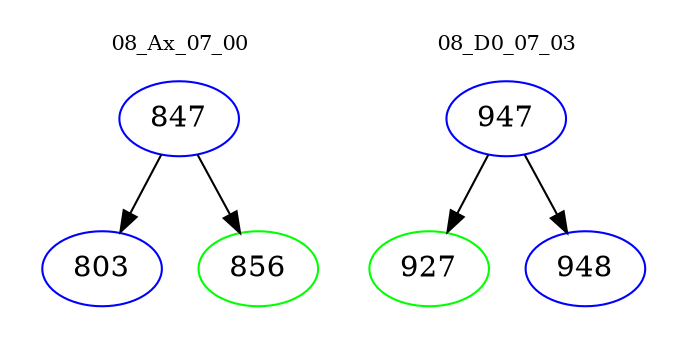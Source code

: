 digraph{
subgraph cluster_0 {
color = white
label = "08_Ax_07_00";
fontsize=10;
T0_847 [label="847", color="blue"]
T0_847 -> T0_803 [color="black"]
T0_803 [label="803", color="blue"]
T0_847 -> T0_856 [color="black"]
T0_856 [label="856", color="green"]
}
subgraph cluster_1 {
color = white
label = "08_D0_07_03";
fontsize=10;
T1_947 [label="947", color="blue"]
T1_947 -> T1_927 [color="black"]
T1_927 [label="927", color="green"]
T1_947 -> T1_948 [color="black"]
T1_948 [label="948", color="blue"]
}
}
